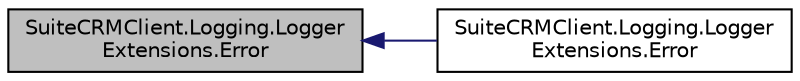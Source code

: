 digraph "SuiteCRMClient.Logging.LoggerExtensions.Error"
{
  edge [fontname="Helvetica",fontsize="10",labelfontname="Helvetica",labelfontsize="10"];
  node [fontname="Helvetica",fontsize="10",shape=record];
  rankdir="LR";
  Node3 [label="SuiteCRMClient.Logging.Logger\lExtensions.Error",height=0.2,width=0.4,color="black", fillcolor="grey75", style="filled", fontcolor="black"];
  Node3 -> Node4 [dir="back",color="midnightblue",fontsize="10",style="solid",fontname="Helvetica"];
  Node4 [label="SuiteCRMClient.Logging.Logger\lExtensions.Error",height=0.2,width=0.4,color="black", fillcolor="white", style="filled",URL="$class_suite_c_r_m_client_1_1_logging_1_1_logger_extensions.html#a54cc9eb697aef08f00cbce1d3efb9b9d"];
}
